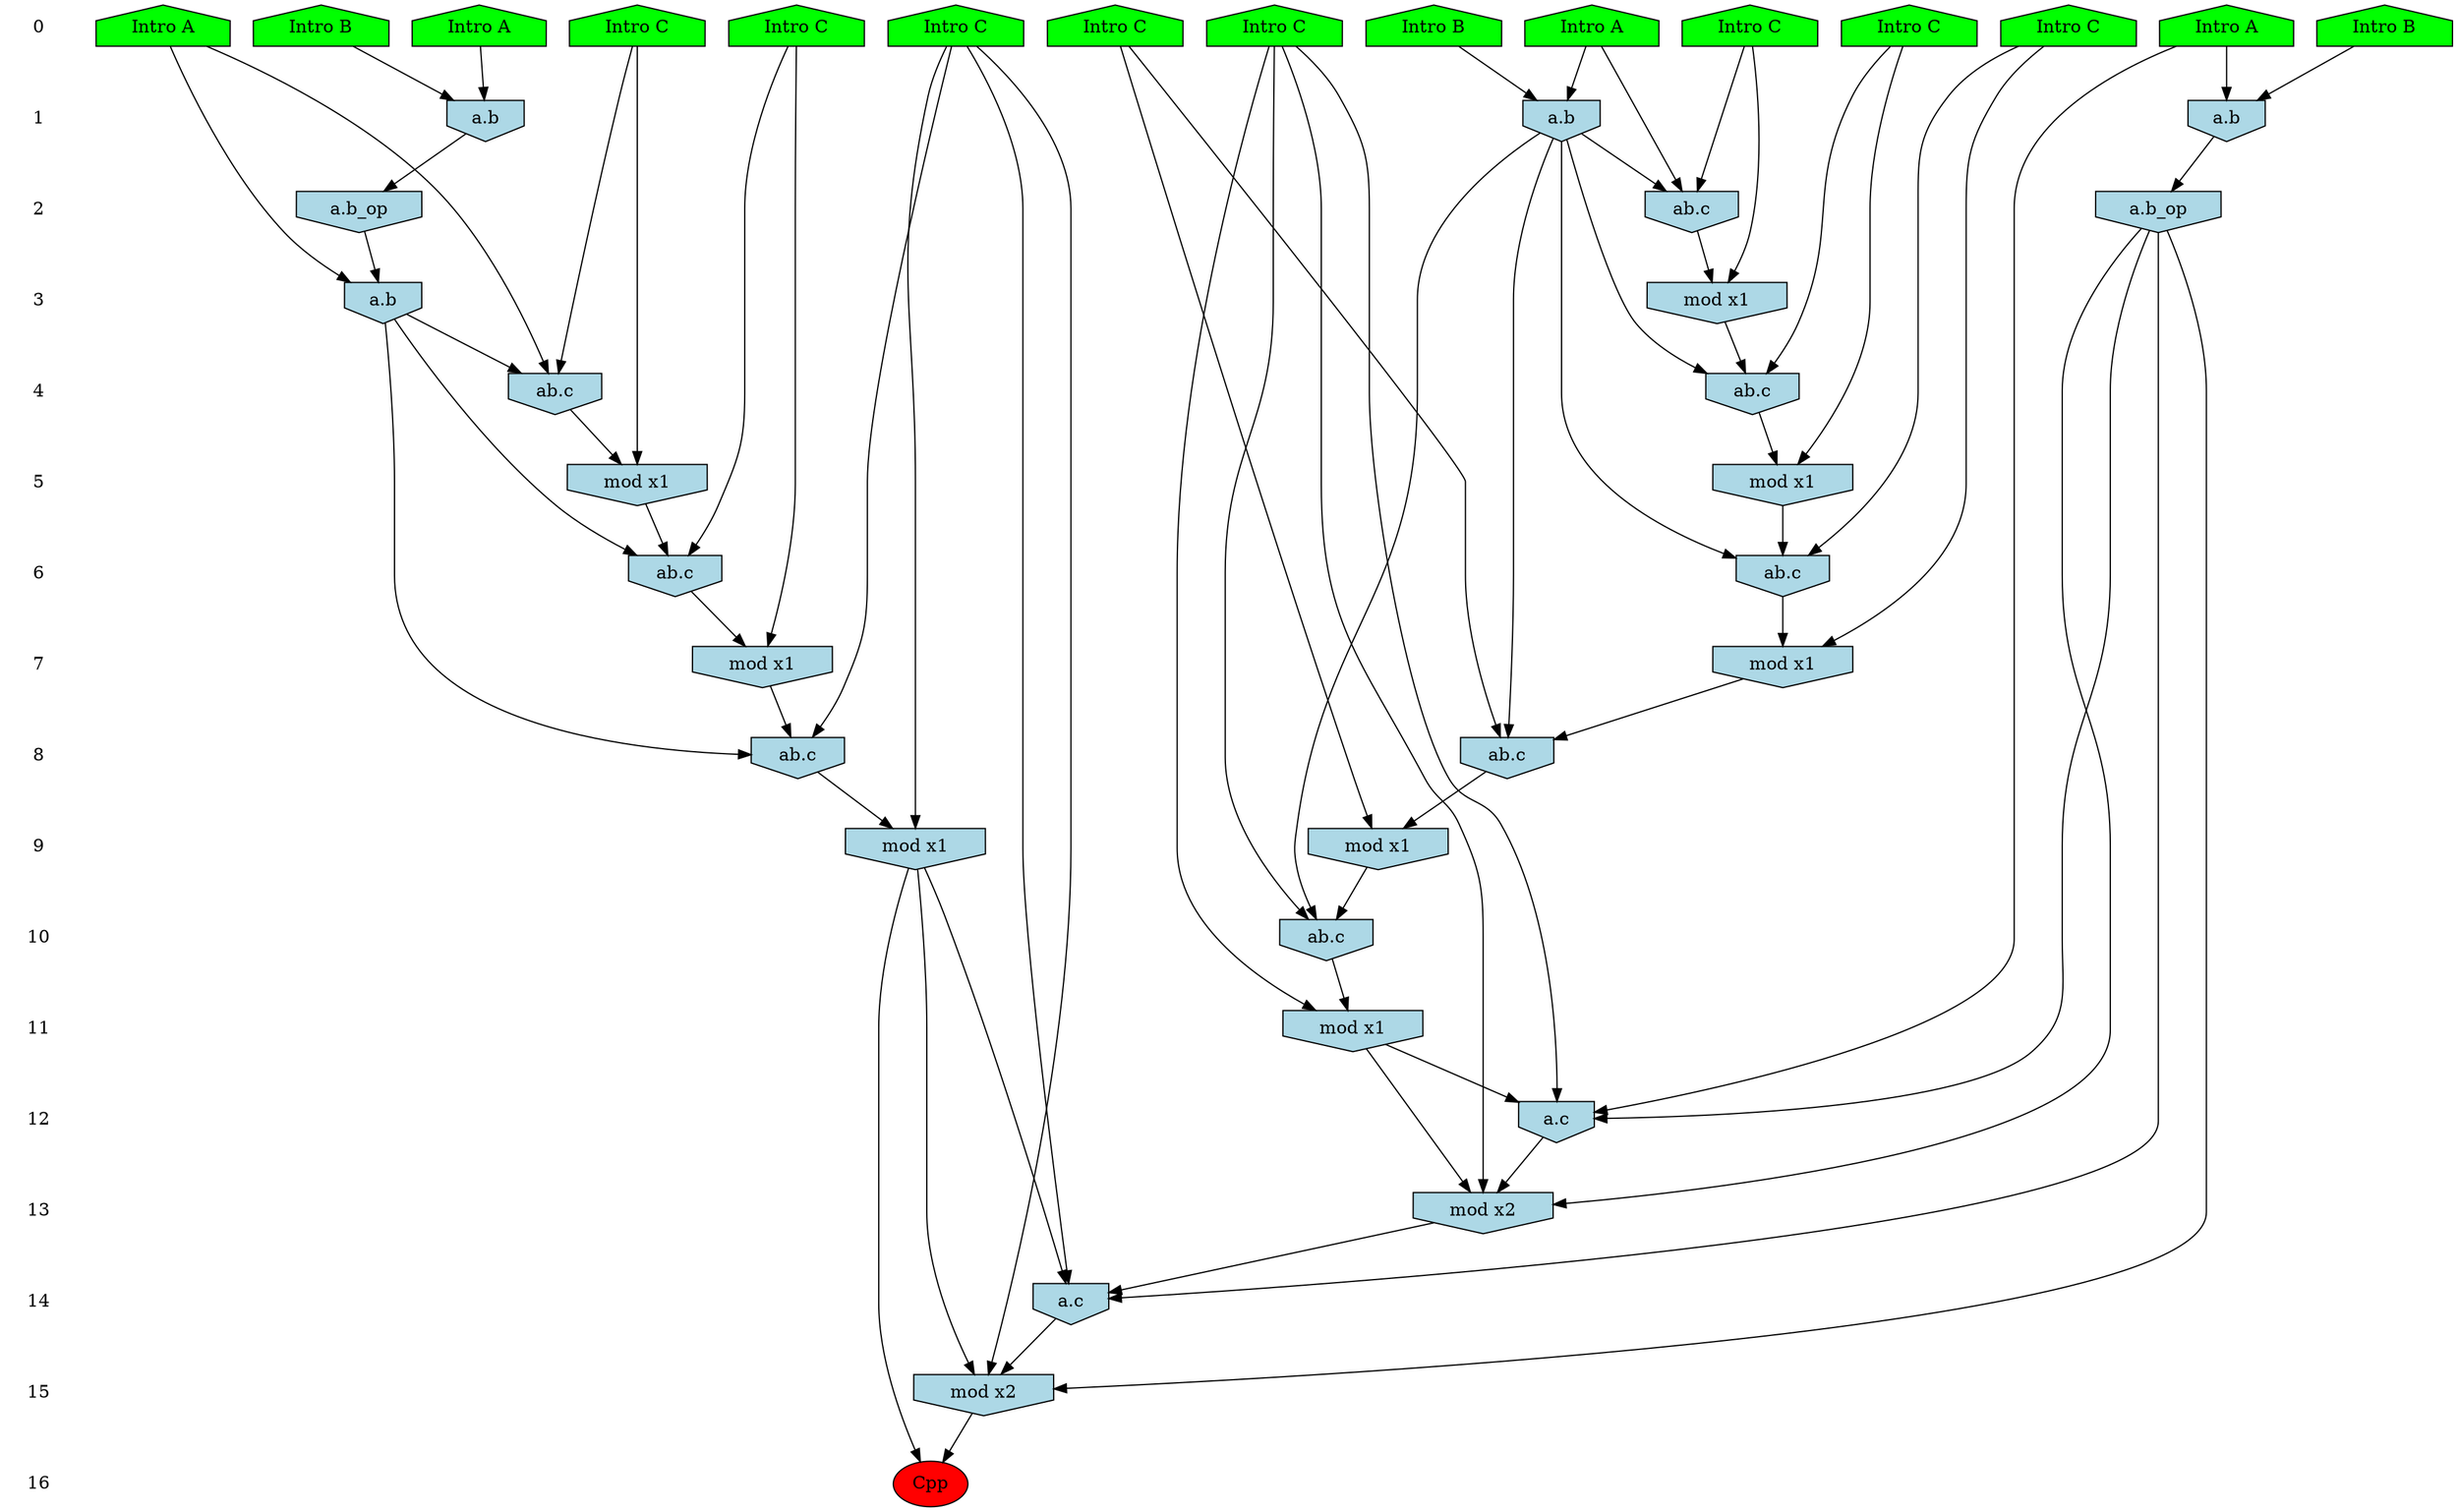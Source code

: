 /* Compression of 1 causal flows obtained in average at 1.962435E+01 t.u */
/* Compressed causal flows were: [3616] */
digraph G{
 ranksep=.5 ; 
{ rank = same ; "0" [shape=plaintext] ; node_1 [label ="Intro B", shape=house, style=filled, fillcolor=green] ;
node_2 [label ="Intro A", shape=house, style=filled, fillcolor=green] ;
node_3 [label ="Intro A", shape=house, style=filled, fillcolor=green] ;
node_4 [label ="Intro B", shape=house, style=filled, fillcolor=green] ;
node_5 [label ="Intro A", shape=house, style=filled, fillcolor=green] ;
node_6 [label ="Intro B", shape=house, style=filled, fillcolor=green] ;
node_7 [label ="Intro A", shape=house, style=filled, fillcolor=green] ;
node_8 [label ="Intro C", shape=house, style=filled, fillcolor=green] ;
node_9 [label ="Intro C", shape=house, style=filled, fillcolor=green] ;
node_10 [label ="Intro C", shape=house, style=filled, fillcolor=green] ;
node_11 [label ="Intro C", shape=house, style=filled, fillcolor=green] ;
node_12 [label ="Intro C", shape=house, style=filled, fillcolor=green] ;
node_13 [label ="Intro C", shape=house, style=filled, fillcolor=green] ;
node_14 [label ="Intro C", shape=house, style=filled, fillcolor=green] ;
node_15 [label ="Intro C", shape=house, style=filled, fillcolor=green] ;
}
{ rank = same ; "1" [shape=plaintext] ; node_16 [label="a.b", shape=invhouse, style=filled, fillcolor = lightblue] ;
node_18 [label="a.b", shape=invhouse, style=filled, fillcolor = lightblue] ;
node_20 [label="a.b", shape=invhouse, style=filled, fillcolor = lightblue] ;
}
{ rank = same ; "2" [shape=plaintext] ; node_17 [label="a.b_op", shape=invhouse, style=filled, fillcolor = lightblue] ;
node_19 [label="ab.c", shape=invhouse, style=filled, fillcolor = lightblue] ;
node_22 [label="a.b_op", shape=invhouse, style=filled, fillcolor = lightblue] ;
}
{ rank = same ; "3" [shape=plaintext] ; node_21 [label="mod x1", shape=invhouse, style=filled, fillcolor = lightblue] ;
node_26 [label="a.b", shape=invhouse, style=filled, fillcolor = lightblue] ;
}
{ rank = same ; "4" [shape=plaintext] ; node_23 [label="ab.c", shape=invhouse, style=filled, fillcolor = lightblue] ;
node_28 [label="ab.c", shape=invhouse, style=filled, fillcolor = lightblue] ;
}
{ rank = same ; "5" [shape=plaintext] ; node_24 [label="mod x1", shape=invhouse, style=filled, fillcolor = lightblue] ;
node_29 [label="mod x1", shape=invhouse, style=filled, fillcolor = lightblue] ;
}
{ rank = same ; "6" [shape=plaintext] ; node_25 [label="ab.c", shape=invhouse, style=filled, fillcolor = lightblue] ;
node_30 [label="ab.c", shape=invhouse, style=filled, fillcolor = lightblue] ;
}
{ rank = same ; "7" [shape=plaintext] ; node_27 [label="mod x1", shape=invhouse, style=filled, fillcolor = lightblue] ;
node_31 [label="mod x1", shape=invhouse, style=filled, fillcolor = lightblue] ;
}
{ rank = same ; "8" [shape=plaintext] ; node_32 [label="ab.c", shape=invhouse, style=filled, fillcolor = lightblue] ;
node_36 [label="ab.c", shape=invhouse, style=filled, fillcolor = lightblue] ;
}
{ rank = same ; "9" [shape=plaintext] ; node_33 [label="mod x1", shape=invhouse, style=filled, fillcolor = lightblue] ;
node_37 [label="mod x1", shape=invhouse, style=filled, fillcolor = lightblue] ;
}
{ rank = same ; "10" [shape=plaintext] ; node_34 [label="ab.c", shape=invhouse, style=filled, fillcolor = lightblue] ;
}
{ rank = same ; "11" [shape=plaintext] ; node_35 [label="mod x1", shape=invhouse, style=filled, fillcolor = lightblue] ;
}
{ rank = same ; "12" [shape=plaintext] ; node_38 [label="a.c", shape=invhouse, style=filled, fillcolor = lightblue] ;
}
{ rank = same ; "13" [shape=plaintext] ; node_39 [label="mod x2", shape=invhouse, style=filled, fillcolor = lightblue] ;
}
{ rank = same ; "14" [shape=plaintext] ; node_40 [label="a.c", shape=invhouse, style=filled, fillcolor = lightblue] ;
}
{ rank = same ; "15" [shape=plaintext] ; node_41 [label="mod x2", shape=invhouse, style=filled, fillcolor = lightblue] ;
}
{ rank = same ; "16" [shape=plaintext] ; node_42 [label ="Cpp", style=filled, fillcolor=red] ;
}
"0" -> "1" [style="invis"]; 
"1" -> "2" [style="invis"]; 
"2" -> "3" [style="invis"]; 
"3" -> "4" [style="invis"]; 
"4" -> "5" [style="invis"]; 
"5" -> "6" [style="invis"]; 
"6" -> "7" [style="invis"]; 
"7" -> "8" [style="invis"]; 
"8" -> "9" [style="invis"]; 
"9" -> "10" [style="invis"]; 
"10" -> "11" [style="invis"]; 
"11" -> "12" [style="invis"]; 
"12" -> "13" [style="invis"]; 
"13" -> "14" [style="invis"]; 
"14" -> "15" [style="invis"]; 
"15" -> "16" [style="invis"]; 
node_4 -> node_16
node_7 -> node_16
node_16 -> node_17
node_1 -> node_18
node_3 -> node_18
node_3 -> node_19
node_12 -> node_19
node_18 -> node_19
node_2 -> node_20
node_6 -> node_20
node_12 -> node_21
node_19 -> node_21
node_20 -> node_22
node_9 -> node_23
node_18 -> node_23
node_21 -> node_23
node_9 -> node_24
node_23 -> node_24
node_10 -> node_25
node_18 -> node_25
node_24 -> node_25
node_5 -> node_26
node_22 -> node_26
node_10 -> node_27
node_25 -> node_27
node_5 -> node_28
node_8 -> node_28
node_26 -> node_28
node_8 -> node_29
node_28 -> node_29
node_15 -> node_30
node_26 -> node_30
node_29 -> node_30
node_15 -> node_31
node_30 -> node_31
node_13 -> node_32
node_18 -> node_32
node_27 -> node_32
node_13 -> node_33
node_32 -> node_33
node_11 -> node_34
node_18 -> node_34
node_33 -> node_34
node_11 -> node_35
node_34 -> node_35
node_14 -> node_36
node_26 -> node_36
node_31 -> node_36
node_14 -> node_37
node_36 -> node_37
node_7 -> node_38
node_11 -> node_38
node_17 -> node_38
node_35 -> node_38
node_11 -> node_39
node_17 -> node_39
node_35 -> node_39
node_38 -> node_39
node_14 -> node_40
node_17 -> node_40
node_37 -> node_40
node_39 -> node_40
node_14 -> node_41
node_17 -> node_41
node_37 -> node_41
node_40 -> node_41
node_37 -> node_42
node_41 -> node_42
}
/*
 Dot generation time: 0.000174
*/